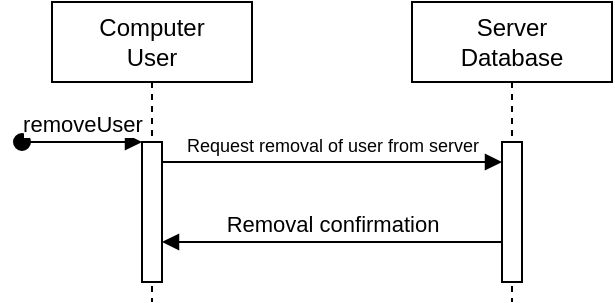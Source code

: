 <mxfile version="20.8.20" type="device"><diagram name="Page-1" id="2YBvvXClWsGukQMizWep"><mxGraphModel dx="457" dy="250" grid="1" gridSize="10" guides="1" tooltips="1" connect="1" arrows="1" fold="1" page="1" pageScale="1" pageWidth="850" pageHeight="1100" math="0" shadow="0"><root><mxCell id="0"/><mxCell id="1" parent="0"/><mxCell id="aM9ryv3xv72pqoxQDRHE-1" value="&lt;div&gt;Computer&lt;/div&gt;&lt;div&gt;User&lt;br&gt;&lt;/div&gt;" style="shape=umlLifeline;perimeter=lifelinePerimeter;whiteSpace=wrap;html=1;container=0;dropTarget=0;collapsible=0;recursiveResize=0;outlineConnect=0;portConstraint=eastwest;newEdgeStyle={&quot;edgeStyle&quot;:&quot;elbowEdgeStyle&quot;,&quot;elbow&quot;:&quot;vertical&quot;,&quot;curved&quot;:0,&quot;rounded&quot;:0};" parent="1" vertex="1"><mxGeometry x="40" y="40" width="100" height="150" as="geometry"/></mxCell><mxCell id="aM9ryv3xv72pqoxQDRHE-2" value="" style="html=1;points=[];perimeter=orthogonalPerimeter;outlineConnect=0;targetShapes=umlLifeline;portConstraint=eastwest;newEdgeStyle={&quot;edgeStyle&quot;:&quot;elbowEdgeStyle&quot;,&quot;elbow&quot;:&quot;vertical&quot;,&quot;curved&quot;:0,&quot;rounded&quot;:0};" parent="aM9ryv3xv72pqoxQDRHE-1" vertex="1"><mxGeometry x="45" y="70" width="10" height="70" as="geometry"/></mxCell><mxCell id="aM9ryv3xv72pqoxQDRHE-3" value="removeUser" style="html=1;verticalAlign=bottom;startArrow=oval;endArrow=block;startSize=8;edgeStyle=elbowEdgeStyle;elbow=vertical;curved=0;rounded=0;" parent="aM9ryv3xv72pqoxQDRHE-1" target="aM9ryv3xv72pqoxQDRHE-2" edge="1"><mxGeometry relative="1" as="geometry"><mxPoint x="-15" y="70" as="sourcePoint"/></mxGeometry></mxCell><mxCell id="aM9ryv3xv72pqoxQDRHE-5" value="&lt;div&gt;Server&lt;/div&gt;Database" style="shape=umlLifeline;perimeter=lifelinePerimeter;whiteSpace=wrap;html=1;container=0;dropTarget=0;collapsible=0;recursiveResize=0;outlineConnect=0;portConstraint=eastwest;newEdgeStyle={&quot;edgeStyle&quot;:&quot;elbowEdgeStyle&quot;,&quot;elbow&quot;:&quot;vertical&quot;,&quot;curved&quot;:0,&quot;rounded&quot;:0};" parent="1" vertex="1"><mxGeometry x="220" y="40" width="100" height="150" as="geometry"/></mxCell><mxCell id="aM9ryv3xv72pqoxQDRHE-6" value="" style="html=1;points=[];perimeter=orthogonalPerimeter;outlineConnect=0;targetShapes=umlLifeline;portConstraint=eastwest;newEdgeStyle={&quot;edgeStyle&quot;:&quot;elbowEdgeStyle&quot;,&quot;elbow&quot;:&quot;vertical&quot;,&quot;curved&quot;:0,&quot;rounded&quot;:0};" parent="aM9ryv3xv72pqoxQDRHE-5" vertex="1"><mxGeometry x="45" y="70" width="10" height="70" as="geometry"/></mxCell><mxCell id="aM9ryv3xv72pqoxQDRHE-7" value="&lt;font style=&quot;font-size: 10px;&quot;&gt;&lt;font style=&quot;font-size: 9px;&quot;&gt;Request removal of user from server&lt;/font&gt;&lt;/font&gt;" style="html=1;verticalAlign=bottom;endArrow=block;edgeStyle=elbowEdgeStyle;elbow=vertical;curved=0;rounded=0;" parent="1" source="aM9ryv3xv72pqoxQDRHE-2" target="aM9ryv3xv72pqoxQDRHE-6" edge="1"><mxGeometry relative="1" as="geometry"><mxPoint x="195" y="130" as="sourcePoint"/><Array as="points"><mxPoint x="180" y="120"/></Array></mxGeometry></mxCell><mxCell id="aM9ryv3xv72pqoxQDRHE-9" value="Removal confirmation" style="html=1;verticalAlign=bottom;endArrow=block;edgeStyle=elbowEdgeStyle;elbow=vertical;curved=0;rounded=0;" parent="1" source="aM9ryv3xv72pqoxQDRHE-6" target="aM9ryv3xv72pqoxQDRHE-2" edge="1"><mxGeometry relative="1" as="geometry"><mxPoint x="175" y="160" as="sourcePoint"/><Array as="points"><mxPoint x="190" y="160"/></Array><mxPoint x="100" y="160" as="targetPoint"/></mxGeometry></mxCell></root></mxGraphModel></diagram></mxfile>